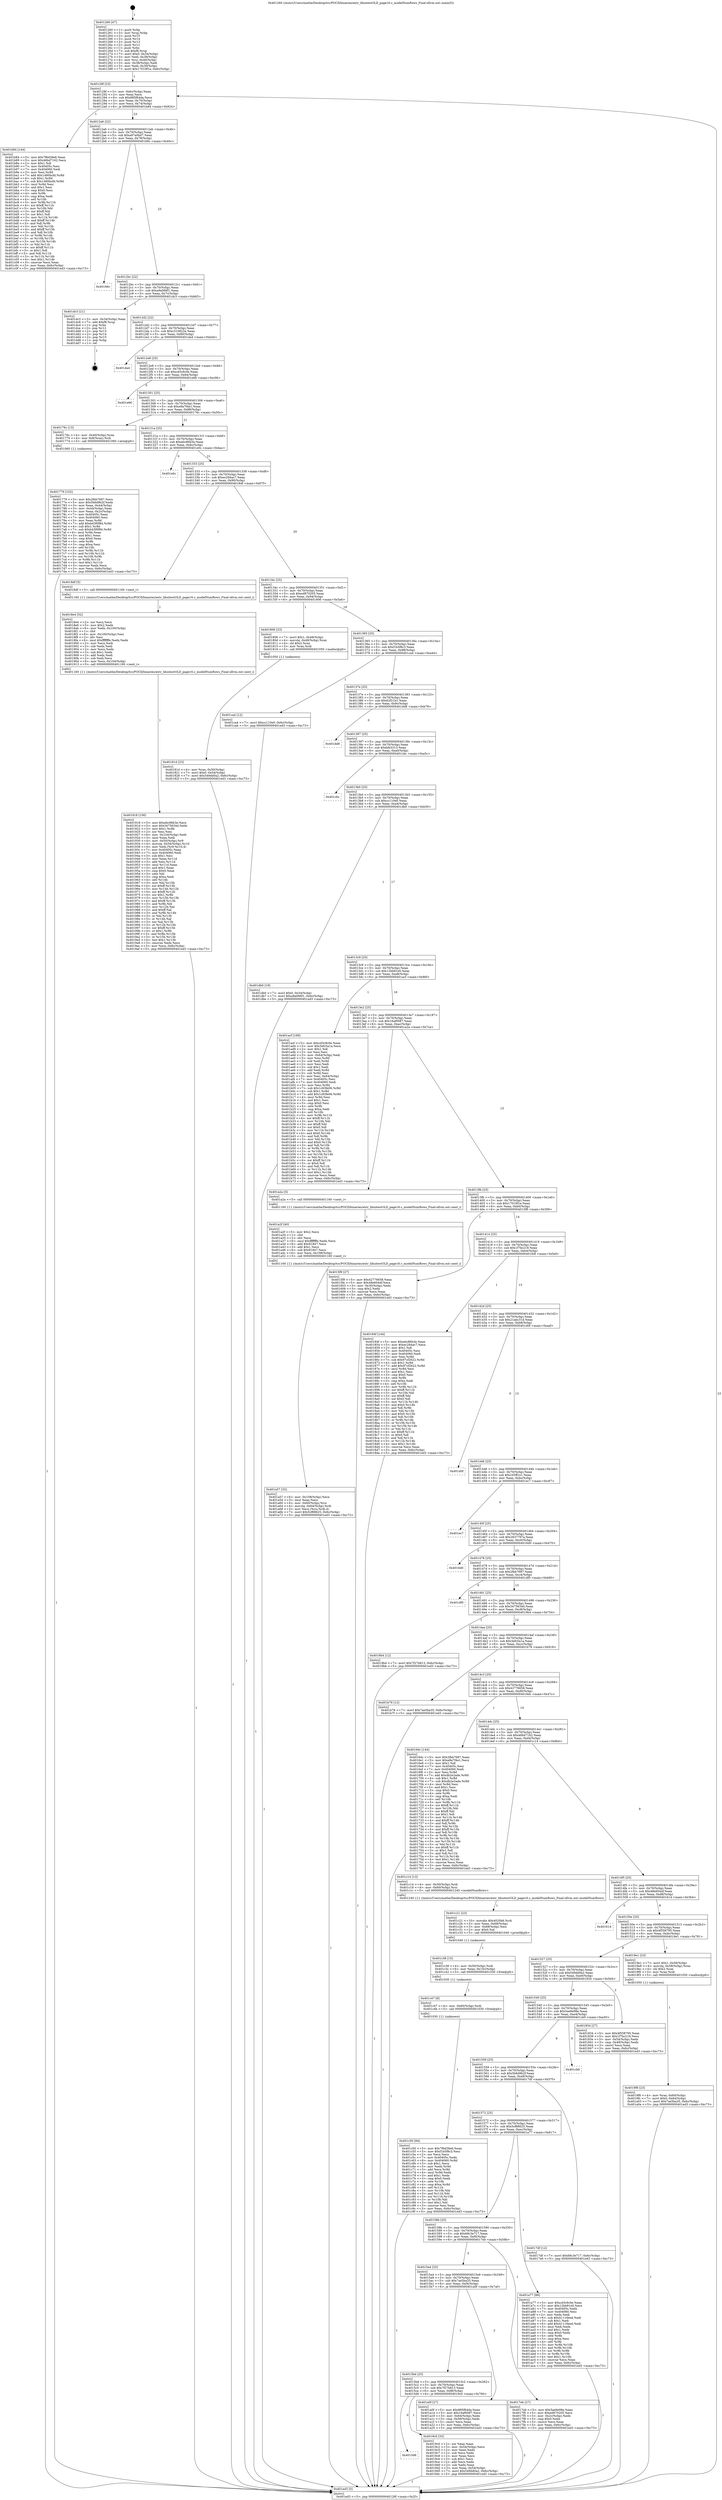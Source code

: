 digraph "0x401260" {
  label = "0x401260 (/mnt/c/Users/mathe/Desktop/tcc/POCII/binaries/extr_libuitestOLD_page16.c_modelNumRows_Final-ollvm.out::main(0))"
  labelloc = "t"
  node[shape=record]

  Entry [label="",width=0.3,height=0.3,shape=circle,fillcolor=black,style=filled]
  "0x40128f" [label="{
     0x40128f [23]\l
     | [instrs]\l
     &nbsp;&nbsp;0x40128f \<+3\>: mov -0x6c(%rbp),%eax\l
     &nbsp;&nbsp;0x401292 \<+2\>: mov %eax,%ecx\l
     &nbsp;&nbsp;0x401294 \<+6\>: sub $0x885f64da,%ecx\l
     &nbsp;&nbsp;0x40129a \<+3\>: mov %eax,-0x70(%rbp)\l
     &nbsp;&nbsp;0x40129d \<+3\>: mov %ecx,-0x74(%rbp)\l
     &nbsp;&nbsp;0x4012a0 \<+6\>: je 0000000000401b84 \<main+0x924\>\l
  }"]
  "0x401b84" [label="{
     0x401b84 [144]\l
     | [instrs]\l
     &nbsp;&nbsp;0x401b84 \<+5\>: mov $0x7f6d38e6,%eax\l
     &nbsp;&nbsp;0x401b89 \<+5\>: mov $0x46bd7162,%ecx\l
     &nbsp;&nbsp;0x401b8e \<+2\>: mov $0x1,%dl\l
     &nbsp;&nbsp;0x401b90 \<+7\>: mov 0x40405c,%esi\l
     &nbsp;&nbsp;0x401b97 \<+7\>: mov 0x404060,%edi\l
     &nbsp;&nbsp;0x401b9e \<+3\>: mov %esi,%r8d\l
     &nbsp;&nbsp;0x401ba1 \<+7\>: add $0x1480bcfd,%r8d\l
     &nbsp;&nbsp;0x401ba8 \<+4\>: sub $0x1,%r8d\l
     &nbsp;&nbsp;0x401bac \<+7\>: sub $0x1480bcfd,%r8d\l
     &nbsp;&nbsp;0x401bb3 \<+4\>: imul %r8d,%esi\l
     &nbsp;&nbsp;0x401bb7 \<+3\>: and $0x1,%esi\l
     &nbsp;&nbsp;0x401bba \<+3\>: cmp $0x0,%esi\l
     &nbsp;&nbsp;0x401bbd \<+4\>: sete %r9b\l
     &nbsp;&nbsp;0x401bc1 \<+3\>: cmp $0xa,%edi\l
     &nbsp;&nbsp;0x401bc4 \<+4\>: setl %r10b\l
     &nbsp;&nbsp;0x401bc8 \<+3\>: mov %r9b,%r11b\l
     &nbsp;&nbsp;0x401bcb \<+4\>: xor $0xff,%r11b\l
     &nbsp;&nbsp;0x401bcf \<+3\>: mov %r10b,%bl\l
     &nbsp;&nbsp;0x401bd2 \<+3\>: xor $0xff,%bl\l
     &nbsp;&nbsp;0x401bd5 \<+3\>: xor $0x1,%dl\l
     &nbsp;&nbsp;0x401bd8 \<+3\>: mov %r11b,%r14b\l
     &nbsp;&nbsp;0x401bdb \<+4\>: and $0xff,%r14b\l
     &nbsp;&nbsp;0x401bdf \<+3\>: and %dl,%r9b\l
     &nbsp;&nbsp;0x401be2 \<+3\>: mov %bl,%r15b\l
     &nbsp;&nbsp;0x401be5 \<+4\>: and $0xff,%r15b\l
     &nbsp;&nbsp;0x401be9 \<+3\>: and %dl,%r10b\l
     &nbsp;&nbsp;0x401bec \<+3\>: or %r9b,%r14b\l
     &nbsp;&nbsp;0x401bef \<+3\>: or %r10b,%r15b\l
     &nbsp;&nbsp;0x401bf2 \<+3\>: xor %r15b,%r14b\l
     &nbsp;&nbsp;0x401bf5 \<+3\>: or %bl,%r11b\l
     &nbsp;&nbsp;0x401bf8 \<+4\>: xor $0xff,%r11b\l
     &nbsp;&nbsp;0x401bfc \<+3\>: or $0x1,%dl\l
     &nbsp;&nbsp;0x401bff \<+3\>: and %dl,%r11b\l
     &nbsp;&nbsp;0x401c02 \<+3\>: or %r11b,%r14b\l
     &nbsp;&nbsp;0x401c05 \<+4\>: test $0x1,%r14b\l
     &nbsp;&nbsp;0x401c09 \<+3\>: cmovne %ecx,%eax\l
     &nbsp;&nbsp;0x401c0c \<+3\>: mov %eax,-0x6c(%rbp)\l
     &nbsp;&nbsp;0x401c0f \<+5\>: jmp 0000000000401ed3 \<main+0xc73\>\l
  }"]
  "0x4012a6" [label="{
     0x4012a6 [22]\l
     | [instrs]\l
     &nbsp;&nbsp;0x4012a6 \<+5\>: jmp 00000000004012ab \<main+0x4b\>\l
     &nbsp;&nbsp;0x4012ab \<+3\>: mov -0x70(%rbp),%eax\l
     &nbsp;&nbsp;0x4012ae \<+5\>: sub $0xa97a0bd7,%eax\l
     &nbsp;&nbsp;0x4012b3 \<+3\>: mov %eax,-0x78(%rbp)\l
     &nbsp;&nbsp;0x4012b6 \<+6\>: je 000000000040166c \<main+0x40c\>\l
  }"]
  Exit [label="",width=0.3,height=0.3,shape=circle,fillcolor=black,style=filled,peripheries=2]
  "0x40166c" [label="{
     0x40166c\l
  }", style=dashed]
  "0x4012bc" [label="{
     0x4012bc [22]\l
     | [instrs]\l
     &nbsp;&nbsp;0x4012bc \<+5\>: jmp 00000000004012c1 \<main+0x61\>\l
     &nbsp;&nbsp;0x4012c1 \<+3\>: mov -0x70(%rbp),%eax\l
     &nbsp;&nbsp;0x4012c4 \<+5\>: sub $0xa9a066f1,%eax\l
     &nbsp;&nbsp;0x4012c9 \<+3\>: mov %eax,-0x7c(%rbp)\l
     &nbsp;&nbsp;0x4012cc \<+6\>: je 0000000000401dc3 \<main+0xb63\>\l
  }"]
  "0x401c50" [label="{
     0x401c50 [84]\l
     | [instrs]\l
     &nbsp;&nbsp;0x401c50 \<+5\>: mov $0x7f6d38e6,%eax\l
     &nbsp;&nbsp;0x401c55 \<+5\>: mov $0xf1b5f8c3,%esi\l
     &nbsp;&nbsp;0x401c5a \<+2\>: xor %ecx,%ecx\l
     &nbsp;&nbsp;0x401c5c \<+7\>: mov 0x40405c,%edx\l
     &nbsp;&nbsp;0x401c63 \<+8\>: mov 0x404060,%r8d\l
     &nbsp;&nbsp;0x401c6b \<+3\>: sub $0x1,%ecx\l
     &nbsp;&nbsp;0x401c6e \<+3\>: mov %edx,%r9d\l
     &nbsp;&nbsp;0x401c71 \<+3\>: add %ecx,%r9d\l
     &nbsp;&nbsp;0x401c74 \<+4\>: imul %r9d,%edx\l
     &nbsp;&nbsp;0x401c78 \<+3\>: and $0x1,%edx\l
     &nbsp;&nbsp;0x401c7b \<+3\>: cmp $0x0,%edx\l
     &nbsp;&nbsp;0x401c7e \<+4\>: sete %r10b\l
     &nbsp;&nbsp;0x401c82 \<+4\>: cmp $0xa,%r8d\l
     &nbsp;&nbsp;0x401c86 \<+4\>: setl %r11b\l
     &nbsp;&nbsp;0x401c8a \<+3\>: mov %r10b,%bl\l
     &nbsp;&nbsp;0x401c8d \<+3\>: and %r11b,%bl\l
     &nbsp;&nbsp;0x401c90 \<+3\>: xor %r11b,%r10b\l
     &nbsp;&nbsp;0x401c93 \<+3\>: or %r10b,%bl\l
     &nbsp;&nbsp;0x401c96 \<+3\>: test $0x1,%bl\l
     &nbsp;&nbsp;0x401c99 \<+3\>: cmovne %esi,%eax\l
     &nbsp;&nbsp;0x401c9c \<+3\>: mov %eax,-0x6c(%rbp)\l
     &nbsp;&nbsp;0x401c9f \<+5\>: jmp 0000000000401ed3 \<main+0xc73\>\l
  }"]
  "0x401dc3" [label="{
     0x401dc3 [21]\l
     | [instrs]\l
     &nbsp;&nbsp;0x401dc3 \<+3\>: mov -0x34(%rbp),%eax\l
     &nbsp;&nbsp;0x401dc6 \<+7\>: add $0xf8,%rsp\l
     &nbsp;&nbsp;0x401dcd \<+1\>: pop %rbx\l
     &nbsp;&nbsp;0x401dce \<+2\>: pop %r12\l
     &nbsp;&nbsp;0x401dd0 \<+2\>: pop %r13\l
     &nbsp;&nbsp;0x401dd2 \<+2\>: pop %r14\l
     &nbsp;&nbsp;0x401dd4 \<+2\>: pop %r15\l
     &nbsp;&nbsp;0x401dd6 \<+1\>: pop %rbp\l
     &nbsp;&nbsp;0x401dd7 \<+1\>: ret\l
  }"]
  "0x4012d2" [label="{
     0x4012d2 [22]\l
     | [instrs]\l
     &nbsp;&nbsp;0x4012d2 \<+5\>: jmp 00000000004012d7 \<main+0x77\>\l
     &nbsp;&nbsp;0x4012d7 \<+3\>: mov -0x70(%rbp),%eax\l
     &nbsp;&nbsp;0x4012da \<+5\>: sub $0xc310822e,%eax\l
     &nbsp;&nbsp;0x4012df \<+3\>: mov %eax,-0x80(%rbp)\l
     &nbsp;&nbsp;0x4012e2 \<+6\>: je 0000000000401da4 \<main+0xb44\>\l
  }"]
  "0x401c47" [label="{
     0x401c47 [9]\l
     | [instrs]\l
     &nbsp;&nbsp;0x401c47 \<+4\>: mov -0x60(%rbp),%rdi\l
     &nbsp;&nbsp;0x401c4b \<+5\>: call 0000000000401030 \<free@plt\>\l
     | [calls]\l
     &nbsp;&nbsp;0x401030 \{1\} (unknown)\l
  }"]
  "0x401da4" [label="{
     0x401da4\l
  }", style=dashed]
  "0x4012e8" [label="{
     0x4012e8 [25]\l
     | [instrs]\l
     &nbsp;&nbsp;0x4012e8 \<+5\>: jmp 00000000004012ed \<main+0x8d\>\l
     &nbsp;&nbsp;0x4012ed \<+3\>: mov -0x70(%rbp),%eax\l
     &nbsp;&nbsp;0x4012f0 \<+5\>: sub $0xcd3c9c0e,%eax\l
     &nbsp;&nbsp;0x4012f5 \<+6\>: mov %eax,-0x84(%rbp)\l
     &nbsp;&nbsp;0x4012fb \<+6\>: je 0000000000401e66 \<main+0xc06\>\l
  }"]
  "0x401c38" [label="{
     0x401c38 [15]\l
     | [instrs]\l
     &nbsp;&nbsp;0x401c38 \<+4\>: mov -0x50(%rbp),%rdi\l
     &nbsp;&nbsp;0x401c3c \<+6\>: mov %eax,-0x10c(%rbp)\l
     &nbsp;&nbsp;0x401c42 \<+5\>: call 0000000000401030 \<free@plt\>\l
     | [calls]\l
     &nbsp;&nbsp;0x401030 \{1\} (unknown)\l
  }"]
  "0x401e66" [label="{
     0x401e66\l
  }", style=dashed]
  "0x401301" [label="{
     0x401301 [25]\l
     | [instrs]\l
     &nbsp;&nbsp;0x401301 \<+5\>: jmp 0000000000401306 \<main+0xa6\>\l
     &nbsp;&nbsp;0x401306 \<+3\>: mov -0x70(%rbp),%eax\l
     &nbsp;&nbsp;0x401309 \<+5\>: sub $0xe8a7f4e1,%eax\l
     &nbsp;&nbsp;0x40130e \<+6\>: mov %eax,-0x88(%rbp)\l
     &nbsp;&nbsp;0x401314 \<+6\>: je 000000000040176c \<main+0x50c\>\l
  }"]
  "0x401c21" [label="{
     0x401c21 [23]\l
     | [instrs]\l
     &nbsp;&nbsp;0x401c21 \<+10\>: movabs $0x4020b6,%rdi\l
     &nbsp;&nbsp;0x401c2b \<+3\>: mov %eax,-0x68(%rbp)\l
     &nbsp;&nbsp;0x401c2e \<+3\>: mov -0x68(%rbp),%esi\l
     &nbsp;&nbsp;0x401c31 \<+2\>: mov $0x0,%al\l
     &nbsp;&nbsp;0x401c33 \<+5\>: call 0000000000401040 \<printf@plt\>\l
     | [calls]\l
     &nbsp;&nbsp;0x401040 \{1\} (unknown)\l
  }"]
  "0x40176c" [label="{
     0x40176c [13]\l
     | [instrs]\l
     &nbsp;&nbsp;0x40176c \<+4\>: mov -0x40(%rbp),%rax\l
     &nbsp;&nbsp;0x401770 \<+4\>: mov 0x8(%rax),%rdi\l
     &nbsp;&nbsp;0x401774 \<+5\>: call 0000000000401060 \<atoi@plt\>\l
     | [calls]\l
     &nbsp;&nbsp;0x401060 \{1\} (unknown)\l
  }"]
  "0x40131a" [label="{
     0x40131a [25]\l
     | [instrs]\l
     &nbsp;&nbsp;0x40131a \<+5\>: jmp 000000000040131f \<main+0xbf\>\l
     &nbsp;&nbsp;0x40131f \<+3\>: mov -0x70(%rbp),%eax\l
     &nbsp;&nbsp;0x401322 \<+5\>: sub $0xebc86b3e,%eax\l
     &nbsp;&nbsp;0x401327 \<+6\>: mov %eax,-0x8c(%rbp)\l
     &nbsp;&nbsp;0x40132d \<+6\>: je 0000000000401e0c \<main+0xbac\>\l
  }"]
  "0x401a57" [label="{
     0x401a57 [32]\l
     | [instrs]\l
     &nbsp;&nbsp;0x401a57 \<+6\>: mov -0x108(%rbp),%ecx\l
     &nbsp;&nbsp;0x401a5d \<+3\>: imul %eax,%ecx\l
     &nbsp;&nbsp;0x401a60 \<+4\>: mov -0x60(%rbp),%rsi\l
     &nbsp;&nbsp;0x401a64 \<+4\>: movslq -0x64(%rbp),%rdi\l
     &nbsp;&nbsp;0x401a68 \<+3\>: mov %ecx,(%rsi,%rdi,4)\l
     &nbsp;&nbsp;0x401a6b \<+7\>: movl $0x5cf88625,-0x6c(%rbp)\l
     &nbsp;&nbsp;0x401a72 \<+5\>: jmp 0000000000401ed3 \<main+0xc73\>\l
  }"]
  "0x401e0c" [label="{
     0x401e0c\l
  }", style=dashed]
  "0x401333" [label="{
     0x401333 [25]\l
     | [instrs]\l
     &nbsp;&nbsp;0x401333 \<+5\>: jmp 0000000000401338 \<main+0xd8\>\l
     &nbsp;&nbsp;0x401338 \<+3\>: mov -0x70(%rbp),%eax\l
     &nbsp;&nbsp;0x40133b \<+5\>: sub $0xec284ac7,%eax\l
     &nbsp;&nbsp;0x401340 \<+6\>: mov %eax,-0x90(%rbp)\l
     &nbsp;&nbsp;0x401346 \<+6\>: je 00000000004018df \<main+0x67f\>\l
  }"]
  "0x401a2f" [label="{
     0x401a2f [40]\l
     | [instrs]\l
     &nbsp;&nbsp;0x401a2f \<+5\>: mov $0x2,%ecx\l
     &nbsp;&nbsp;0x401a34 \<+1\>: cltd\l
     &nbsp;&nbsp;0x401a35 \<+2\>: idiv %ecx\l
     &nbsp;&nbsp;0x401a37 \<+6\>: imul $0xfffffffe,%edx,%ecx\l
     &nbsp;&nbsp;0x401a3d \<+6\>: add $0x91847,%ecx\l
     &nbsp;&nbsp;0x401a43 \<+3\>: add $0x1,%ecx\l
     &nbsp;&nbsp;0x401a46 \<+6\>: sub $0x91847,%ecx\l
     &nbsp;&nbsp;0x401a4c \<+6\>: mov %ecx,-0x108(%rbp)\l
     &nbsp;&nbsp;0x401a52 \<+5\>: call 0000000000401160 \<next_i\>\l
     | [calls]\l
     &nbsp;&nbsp;0x401160 \{1\} (/mnt/c/Users/mathe/Desktop/tcc/POCII/binaries/extr_libuitestOLD_page16.c_modelNumRows_Final-ollvm.out::next_i)\l
  }"]
  "0x4018df" [label="{
     0x4018df [5]\l
     | [instrs]\l
     &nbsp;&nbsp;0x4018df \<+5\>: call 0000000000401160 \<next_i\>\l
     | [calls]\l
     &nbsp;&nbsp;0x401160 \{1\} (/mnt/c/Users/mathe/Desktop/tcc/POCII/binaries/extr_libuitestOLD_page16.c_modelNumRows_Final-ollvm.out::next_i)\l
  }"]
  "0x40134c" [label="{
     0x40134c [25]\l
     | [instrs]\l
     &nbsp;&nbsp;0x40134c \<+5\>: jmp 0000000000401351 \<main+0xf1\>\l
     &nbsp;&nbsp;0x401351 \<+3\>: mov -0x70(%rbp),%eax\l
     &nbsp;&nbsp;0x401354 \<+5\>: sub $0xed870205,%eax\l
     &nbsp;&nbsp;0x401359 \<+6\>: mov %eax,-0x94(%rbp)\l
     &nbsp;&nbsp;0x40135f \<+6\>: je 0000000000401806 \<main+0x5a6\>\l
  }"]
  "0x4019f8" [label="{
     0x4019f8 [23]\l
     | [instrs]\l
     &nbsp;&nbsp;0x4019f8 \<+4\>: mov %rax,-0x60(%rbp)\l
     &nbsp;&nbsp;0x4019fc \<+7\>: movl $0x0,-0x64(%rbp)\l
     &nbsp;&nbsp;0x401a03 \<+7\>: movl $0x7ae5ba35,-0x6c(%rbp)\l
     &nbsp;&nbsp;0x401a0a \<+5\>: jmp 0000000000401ed3 \<main+0xc73\>\l
  }"]
  "0x401806" [label="{
     0x401806 [23]\l
     | [instrs]\l
     &nbsp;&nbsp;0x401806 \<+7\>: movl $0x1,-0x48(%rbp)\l
     &nbsp;&nbsp;0x40180d \<+4\>: movslq -0x48(%rbp),%rax\l
     &nbsp;&nbsp;0x401811 \<+4\>: shl $0x2,%rax\l
     &nbsp;&nbsp;0x401815 \<+3\>: mov %rax,%rdi\l
     &nbsp;&nbsp;0x401818 \<+5\>: call 0000000000401050 \<malloc@plt\>\l
     | [calls]\l
     &nbsp;&nbsp;0x401050 \{1\} (unknown)\l
  }"]
  "0x401365" [label="{
     0x401365 [25]\l
     | [instrs]\l
     &nbsp;&nbsp;0x401365 \<+5\>: jmp 000000000040136a \<main+0x10a\>\l
     &nbsp;&nbsp;0x40136a \<+3\>: mov -0x70(%rbp),%eax\l
     &nbsp;&nbsp;0x40136d \<+5\>: sub $0xf1b5f8c3,%eax\l
     &nbsp;&nbsp;0x401372 \<+6\>: mov %eax,-0x98(%rbp)\l
     &nbsp;&nbsp;0x401378 \<+6\>: je 0000000000401ca4 \<main+0xa44\>\l
  }"]
  "0x4015d6" [label="{
     0x4015d6\l
  }", style=dashed]
  "0x401ca4" [label="{
     0x401ca4 [12]\l
     | [instrs]\l
     &nbsp;&nbsp;0x401ca4 \<+7\>: movl $0xcc110e0,-0x6c(%rbp)\l
     &nbsp;&nbsp;0x401cab \<+5\>: jmp 0000000000401ed3 \<main+0xc73\>\l
  }"]
  "0x40137e" [label="{
     0x40137e [25]\l
     | [instrs]\l
     &nbsp;&nbsp;0x40137e \<+5\>: jmp 0000000000401383 \<main+0x123\>\l
     &nbsp;&nbsp;0x401383 \<+3\>: mov -0x70(%rbp),%eax\l
     &nbsp;&nbsp;0x401386 \<+5\>: sub $0x62f21b1,%eax\l
     &nbsp;&nbsp;0x40138b \<+6\>: mov %eax,-0x9c(%rbp)\l
     &nbsp;&nbsp;0x401391 \<+6\>: je 0000000000401dd8 \<main+0xb78\>\l
  }"]
  "0x4019c0" [label="{
     0x4019c0 [33]\l
     | [instrs]\l
     &nbsp;&nbsp;0x4019c0 \<+2\>: xor %eax,%eax\l
     &nbsp;&nbsp;0x4019c2 \<+3\>: mov -0x54(%rbp),%ecx\l
     &nbsp;&nbsp;0x4019c5 \<+2\>: mov %eax,%edx\l
     &nbsp;&nbsp;0x4019c7 \<+2\>: sub %ecx,%edx\l
     &nbsp;&nbsp;0x4019c9 \<+2\>: mov %eax,%ecx\l
     &nbsp;&nbsp;0x4019cb \<+3\>: sub $0x1,%ecx\l
     &nbsp;&nbsp;0x4019ce \<+2\>: add %ecx,%edx\l
     &nbsp;&nbsp;0x4019d0 \<+2\>: sub %edx,%eax\l
     &nbsp;&nbsp;0x4019d2 \<+3\>: mov %eax,-0x54(%rbp)\l
     &nbsp;&nbsp;0x4019d5 \<+7\>: movl $0x549dd0a2,-0x6c(%rbp)\l
     &nbsp;&nbsp;0x4019dc \<+5\>: jmp 0000000000401ed3 \<main+0xc73\>\l
  }"]
  "0x401dd8" [label="{
     0x401dd8\l
  }", style=dashed]
  "0x401397" [label="{
     0x401397 [25]\l
     | [instrs]\l
     &nbsp;&nbsp;0x401397 \<+5\>: jmp 000000000040139c \<main+0x13c\>\l
     &nbsp;&nbsp;0x40139c \<+3\>: mov -0x70(%rbp),%eax\l
     &nbsp;&nbsp;0x40139f \<+5\>: sub $0xbfe3313,%eax\l
     &nbsp;&nbsp;0x4013a4 \<+6\>: mov %eax,-0xa0(%rbp)\l
     &nbsp;&nbsp;0x4013aa \<+6\>: je 0000000000401cbc \<main+0xa5c\>\l
  }"]
  "0x4015bd" [label="{
     0x4015bd [25]\l
     | [instrs]\l
     &nbsp;&nbsp;0x4015bd \<+5\>: jmp 00000000004015c2 \<main+0x362\>\l
     &nbsp;&nbsp;0x4015c2 \<+3\>: mov -0x70(%rbp),%eax\l
     &nbsp;&nbsp;0x4015c5 \<+5\>: sub $0x7f27b813,%eax\l
     &nbsp;&nbsp;0x4015ca \<+6\>: mov %eax,-0xf8(%rbp)\l
     &nbsp;&nbsp;0x4015d0 \<+6\>: je 00000000004019c0 \<main+0x760\>\l
  }"]
  "0x401cbc" [label="{
     0x401cbc\l
  }", style=dashed]
  "0x4013b0" [label="{
     0x4013b0 [25]\l
     | [instrs]\l
     &nbsp;&nbsp;0x4013b0 \<+5\>: jmp 00000000004013b5 \<main+0x155\>\l
     &nbsp;&nbsp;0x4013b5 \<+3\>: mov -0x70(%rbp),%eax\l
     &nbsp;&nbsp;0x4013b8 \<+5\>: sub $0xcc110e0,%eax\l
     &nbsp;&nbsp;0x4013bd \<+6\>: mov %eax,-0xa4(%rbp)\l
     &nbsp;&nbsp;0x4013c3 \<+6\>: je 0000000000401db0 \<main+0xb50\>\l
  }"]
  "0x401a0f" [label="{
     0x401a0f [27]\l
     | [instrs]\l
     &nbsp;&nbsp;0x401a0f \<+5\>: mov $0x885f64da,%eax\l
     &nbsp;&nbsp;0x401a14 \<+5\>: mov $0x16af0087,%ecx\l
     &nbsp;&nbsp;0x401a19 \<+3\>: mov -0x64(%rbp),%edx\l
     &nbsp;&nbsp;0x401a1c \<+3\>: cmp -0x58(%rbp),%edx\l
     &nbsp;&nbsp;0x401a1f \<+3\>: cmovl %ecx,%eax\l
     &nbsp;&nbsp;0x401a22 \<+3\>: mov %eax,-0x6c(%rbp)\l
     &nbsp;&nbsp;0x401a25 \<+5\>: jmp 0000000000401ed3 \<main+0xc73\>\l
  }"]
  "0x401db0" [label="{
     0x401db0 [19]\l
     | [instrs]\l
     &nbsp;&nbsp;0x401db0 \<+7\>: movl $0x0,-0x34(%rbp)\l
     &nbsp;&nbsp;0x401db7 \<+7\>: movl $0xa9a066f1,-0x6c(%rbp)\l
     &nbsp;&nbsp;0x401dbe \<+5\>: jmp 0000000000401ed3 \<main+0xc73\>\l
  }"]
  "0x4013c9" [label="{
     0x4013c9 [25]\l
     | [instrs]\l
     &nbsp;&nbsp;0x4013c9 \<+5\>: jmp 00000000004013ce \<main+0x16e\>\l
     &nbsp;&nbsp;0x4013ce \<+3\>: mov -0x70(%rbp),%eax\l
     &nbsp;&nbsp;0x4013d1 \<+5\>: sub $0x12bb91e0,%eax\l
     &nbsp;&nbsp;0x4013d6 \<+6\>: mov %eax,-0xa8(%rbp)\l
     &nbsp;&nbsp;0x4013dc \<+6\>: je 0000000000401acf \<main+0x86f\>\l
  }"]
  "0x401918" [label="{
     0x401918 [156]\l
     | [instrs]\l
     &nbsp;&nbsp;0x401918 \<+5\>: mov $0xebc86b3e,%ecx\l
     &nbsp;&nbsp;0x40191d \<+5\>: mov $0x3475634d,%edx\l
     &nbsp;&nbsp;0x401922 \<+3\>: mov $0x1,%r8b\l
     &nbsp;&nbsp;0x401925 \<+2\>: xor %esi,%esi\l
     &nbsp;&nbsp;0x401927 \<+6\>: mov -0x104(%rbp),%edi\l
     &nbsp;&nbsp;0x40192d \<+3\>: imul %eax,%edi\l
     &nbsp;&nbsp;0x401930 \<+4\>: mov -0x50(%rbp),%r9\l
     &nbsp;&nbsp;0x401934 \<+4\>: movslq -0x54(%rbp),%r10\l
     &nbsp;&nbsp;0x401938 \<+4\>: mov %edi,(%r9,%r10,4)\l
     &nbsp;&nbsp;0x40193c \<+7\>: mov 0x40405c,%eax\l
     &nbsp;&nbsp;0x401943 \<+7\>: mov 0x404060,%edi\l
     &nbsp;&nbsp;0x40194a \<+3\>: sub $0x1,%esi\l
     &nbsp;&nbsp;0x40194d \<+3\>: mov %eax,%r11d\l
     &nbsp;&nbsp;0x401950 \<+3\>: add %esi,%r11d\l
     &nbsp;&nbsp;0x401953 \<+4\>: imul %r11d,%eax\l
     &nbsp;&nbsp;0x401957 \<+3\>: and $0x1,%eax\l
     &nbsp;&nbsp;0x40195a \<+3\>: cmp $0x0,%eax\l
     &nbsp;&nbsp;0x40195d \<+3\>: sete %bl\l
     &nbsp;&nbsp;0x401960 \<+3\>: cmp $0xa,%edi\l
     &nbsp;&nbsp;0x401963 \<+4\>: setl %r14b\l
     &nbsp;&nbsp;0x401967 \<+3\>: mov %bl,%r15b\l
     &nbsp;&nbsp;0x40196a \<+4\>: xor $0xff,%r15b\l
     &nbsp;&nbsp;0x40196e \<+3\>: mov %r14b,%r12b\l
     &nbsp;&nbsp;0x401971 \<+4\>: xor $0xff,%r12b\l
     &nbsp;&nbsp;0x401975 \<+4\>: xor $0x1,%r8b\l
     &nbsp;&nbsp;0x401979 \<+3\>: mov %r15b,%r13b\l
     &nbsp;&nbsp;0x40197c \<+4\>: and $0xff,%r13b\l
     &nbsp;&nbsp;0x401980 \<+3\>: and %r8b,%bl\l
     &nbsp;&nbsp;0x401983 \<+3\>: mov %r12b,%al\l
     &nbsp;&nbsp;0x401986 \<+2\>: and $0xff,%al\l
     &nbsp;&nbsp;0x401988 \<+3\>: and %r8b,%r14b\l
     &nbsp;&nbsp;0x40198b \<+3\>: or %bl,%r13b\l
     &nbsp;&nbsp;0x40198e \<+3\>: or %r14b,%al\l
     &nbsp;&nbsp;0x401991 \<+3\>: xor %al,%r13b\l
     &nbsp;&nbsp;0x401994 \<+3\>: or %r12b,%r15b\l
     &nbsp;&nbsp;0x401997 \<+4\>: xor $0xff,%r15b\l
     &nbsp;&nbsp;0x40199b \<+4\>: or $0x1,%r8b\l
     &nbsp;&nbsp;0x40199f \<+3\>: and %r8b,%r15b\l
     &nbsp;&nbsp;0x4019a2 \<+3\>: or %r15b,%r13b\l
     &nbsp;&nbsp;0x4019a5 \<+4\>: test $0x1,%r13b\l
     &nbsp;&nbsp;0x4019a9 \<+3\>: cmovne %edx,%ecx\l
     &nbsp;&nbsp;0x4019ac \<+3\>: mov %ecx,-0x6c(%rbp)\l
     &nbsp;&nbsp;0x4019af \<+5\>: jmp 0000000000401ed3 \<main+0xc73\>\l
  }"]
  "0x401acf" [label="{
     0x401acf [169]\l
     | [instrs]\l
     &nbsp;&nbsp;0x401acf \<+5\>: mov $0xcd3c9c0e,%eax\l
     &nbsp;&nbsp;0x401ad4 \<+5\>: mov $0x3efc5a1a,%ecx\l
     &nbsp;&nbsp;0x401ad9 \<+2\>: mov $0x1,%dl\l
     &nbsp;&nbsp;0x401adb \<+2\>: xor %esi,%esi\l
     &nbsp;&nbsp;0x401add \<+3\>: mov -0x64(%rbp),%edi\l
     &nbsp;&nbsp;0x401ae0 \<+3\>: mov %esi,%r8d\l
     &nbsp;&nbsp;0x401ae3 \<+3\>: sub %edi,%r8d\l
     &nbsp;&nbsp;0x401ae6 \<+2\>: mov %esi,%edi\l
     &nbsp;&nbsp;0x401ae8 \<+3\>: sub $0x1,%edi\l
     &nbsp;&nbsp;0x401aeb \<+3\>: add %edi,%r8d\l
     &nbsp;&nbsp;0x401aee \<+3\>: sub %r8d,%esi\l
     &nbsp;&nbsp;0x401af1 \<+3\>: mov %esi,-0x64(%rbp)\l
     &nbsp;&nbsp;0x401af4 \<+7\>: mov 0x40405c,%esi\l
     &nbsp;&nbsp;0x401afb \<+7\>: mov 0x404060,%edi\l
     &nbsp;&nbsp;0x401b02 \<+3\>: mov %esi,%r8d\l
     &nbsp;&nbsp;0x401b05 \<+7\>: sub $0x1c83fe06,%r8d\l
     &nbsp;&nbsp;0x401b0c \<+4\>: sub $0x1,%r8d\l
     &nbsp;&nbsp;0x401b10 \<+7\>: add $0x1c83fe06,%r8d\l
     &nbsp;&nbsp;0x401b17 \<+4\>: imul %r8d,%esi\l
     &nbsp;&nbsp;0x401b1b \<+3\>: and $0x1,%esi\l
     &nbsp;&nbsp;0x401b1e \<+3\>: cmp $0x0,%esi\l
     &nbsp;&nbsp;0x401b21 \<+4\>: sete %r9b\l
     &nbsp;&nbsp;0x401b25 \<+3\>: cmp $0xa,%edi\l
     &nbsp;&nbsp;0x401b28 \<+4\>: setl %r10b\l
     &nbsp;&nbsp;0x401b2c \<+3\>: mov %r9b,%r11b\l
     &nbsp;&nbsp;0x401b2f \<+4\>: xor $0xff,%r11b\l
     &nbsp;&nbsp;0x401b33 \<+3\>: mov %r10b,%bl\l
     &nbsp;&nbsp;0x401b36 \<+3\>: xor $0xff,%bl\l
     &nbsp;&nbsp;0x401b39 \<+3\>: xor $0x0,%dl\l
     &nbsp;&nbsp;0x401b3c \<+3\>: mov %r11b,%r14b\l
     &nbsp;&nbsp;0x401b3f \<+4\>: and $0x0,%r14b\l
     &nbsp;&nbsp;0x401b43 \<+3\>: and %dl,%r9b\l
     &nbsp;&nbsp;0x401b46 \<+3\>: mov %bl,%r15b\l
     &nbsp;&nbsp;0x401b49 \<+4\>: and $0x0,%r15b\l
     &nbsp;&nbsp;0x401b4d \<+3\>: and %dl,%r10b\l
     &nbsp;&nbsp;0x401b50 \<+3\>: or %r9b,%r14b\l
     &nbsp;&nbsp;0x401b53 \<+3\>: or %r10b,%r15b\l
     &nbsp;&nbsp;0x401b56 \<+3\>: xor %r15b,%r14b\l
     &nbsp;&nbsp;0x401b59 \<+3\>: or %bl,%r11b\l
     &nbsp;&nbsp;0x401b5c \<+4\>: xor $0xff,%r11b\l
     &nbsp;&nbsp;0x401b60 \<+3\>: or $0x0,%dl\l
     &nbsp;&nbsp;0x401b63 \<+3\>: and %dl,%r11b\l
     &nbsp;&nbsp;0x401b66 \<+3\>: or %r11b,%r14b\l
     &nbsp;&nbsp;0x401b69 \<+4\>: test $0x1,%r14b\l
     &nbsp;&nbsp;0x401b6d \<+3\>: cmovne %ecx,%eax\l
     &nbsp;&nbsp;0x401b70 \<+3\>: mov %eax,-0x6c(%rbp)\l
     &nbsp;&nbsp;0x401b73 \<+5\>: jmp 0000000000401ed3 \<main+0xc73\>\l
  }"]
  "0x4013e2" [label="{
     0x4013e2 [25]\l
     | [instrs]\l
     &nbsp;&nbsp;0x4013e2 \<+5\>: jmp 00000000004013e7 \<main+0x187\>\l
     &nbsp;&nbsp;0x4013e7 \<+3\>: mov -0x70(%rbp),%eax\l
     &nbsp;&nbsp;0x4013ea \<+5\>: sub $0x16af0087,%eax\l
     &nbsp;&nbsp;0x4013ef \<+6\>: mov %eax,-0xac(%rbp)\l
     &nbsp;&nbsp;0x4013f5 \<+6\>: je 0000000000401a2a \<main+0x7ca\>\l
  }"]
  "0x4018e4" [label="{
     0x4018e4 [52]\l
     | [instrs]\l
     &nbsp;&nbsp;0x4018e4 \<+2\>: xor %ecx,%ecx\l
     &nbsp;&nbsp;0x4018e6 \<+5\>: mov $0x2,%edx\l
     &nbsp;&nbsp;0x4018eb \<+6\>: mov %edx,-0x100(%rbp)\l
     &nbsp;&nbsp;0x4018f1 \<+1\>: cltd\l
     &nbsp;&nbsp;0x4018f2 \<+6\>: mov -0x100(%rbp),%esi\l
     &nbsp;&nbsp;0x4018f8 \<+2\>: idiv %esi\l
     &nbsp;&nbsp;0x4018fa \<+6\>: imul $0xfffffffe,%edx,%edx\l
     &nbsp;&nbsp;0x401900 \<+2\>: mov %ecx,%edi\l
     &nbsp;&nbsp;0x401902 \<+2\>: sub %edx,%edi\l
     &nbsp;&nbsp;0x401904 \<+2\>: mov %ecx,%edx\l
     &nbsp;&nbsp;0x401906 \<+3\>: sub $0x1,%edx\l
     &nbsp;&nbsp;0x401909 \<+2\>: add %edx,%edi\l
     &nbsp;&nbsp;0x40190b \<+2\>: sub %edi,%ecx\l
     &nbsp;&nbsp;0x40190d \<+6\>: mov %ecx,-0x104(%rbp)\l
     &nbsp;&nbsp;0x401913 \<+5\>: call 0000000000401160 \<next_i\>\l
     | [calls]\l
     &nbsp;&nbsp;0x401160 \{1\} (/mnt/c/Users/mathe/Desktop/tcc/POCII/binaries/extr_libuitestOLD_page16.c_modelNumRows_Final-ollvm.out::next_i)\l
  }"]
  "0x401a2a" [label="{
     0x401a2a [5]\l
     | [instrs]\l
     &nbsp;&nbsp;0x401a2a \<+5\>: call 0000000000401160 \<next_i\>\l
     | [calls]\l
     &nbsp;&nbsp;0x401160 \{1\} (/mnt/c/Users/mathe/Desktop/tcc/POCII/binaries/extr_libuitestOLD_page16.c_modelNumRows_Final-ollvm.out::next_i)\l
  }"]
  "0x4013fb" [label="{
     0x4013fb [25]\l
     | [instrs]\l
     &nbsp;&nbsp;0x4013fb \<+5\>: jmp 0000000000401400 \<main+0x1a0\>\l
     &nbsp;&nbsp;0x401400 \<+3\>: mov -0x70(%rbp),%eax\l
     &nbsp;&nbsp;0x401403 \<+5\>: sub $0x17019f1e,%eax\l
     &nbsp;&nbsp;0x401408 \<+6\>: mov %eax,-0xb0(%rbp)\l
     &nbsp;&nbsp;0x40140e \<+6\>: je 00000000004015f9 \<main+0x399\>\l
  }"]
  "0x40181d" [label="{
     0x40181d [23]\l
     | [instrs]\l
     &nbsp;&nbsp;0x40181d \<+4\>: mov %rax,-0x50(%rbp)\l
     &nbsp;&nbsp;0x401821 \<+7\>: movl $0x0,-0x54(%rbp)\l
     &nbsp;&nbsp;0x401828 \<+7\>: movl $0x549dd0a2,-0x6c(%rbp)\l
     &nbsp;&nbsp;0x40182f \<+5\>: jmp 0000000000401ed3 \<main+0xc73\>\l
  }"]
  "0x4015f9" [label="{
     0x4015f9 [27]\l
     | [instrs]\l
     &nbsp;&nbsp;0x4015f9 \<+5\>: mov $0x42776658,%eax\l
     &nbsp;&nbsp;0x4015fe \<+5\>: mov $0x48e6044f,%ecx\l
     &nbsp;&nbsp;0x401603 \<+3\>: mov -0x30(%rbp),%edx\l
     &nbsp;&nbsp;0x401606 \<+3\>: cmp $0x2,%edx\l
     &nbsp;&nbsp;0x401609 \<+3\>: cmovne %ecx,%eax\l
     &nbsp;&nbsp;0x40160c \<+3\>: mov %eax,-0x6c(%rbp)\l
     &nbsp;&nbsp;0x40160f \<+5\>: jmp 0000000000401ed3 \<main+0xc73\>\l
  }"]
  "0x401414" [label="{
     0x401414 [25]\l
     | [instrs]\l
     &nbsp;&nbsp;0x401414 \<+5\>: jmp 0000000000401419 \<main+0x1b9\>\l
     &nbsp;&nbsp;0x401419 \<+3\>: mov -0x70(%rbp),%eax\l
     &nbsp;&nbsp;0x40141c \<+5\>: sub $0x1f7bc219,%eax\l
     &nbsp;&nbsp;0x401421 \<+6\>: mov %eax,-0xb4(%rbp)\l
     &nbsp;&nbsp;0x401427 \<+6\>: je 000000000040184f \<main+0x5ef\>\l
  }"]
  "0x401ed3" [label="{
     0x401ed3 [5]\l
     | [instrs]\l
     &nbsp;&nbsp;0x401ed3 \<+5\>: jmp 000000000040128f \<main+0x2f\>\l
  }"]
  "0x401260" [label="{
     0x401260 [47]\l
     | [instrs]\l
     &nbsp;&nbsp;0x401260 \<+1\>: push %rbp\l
     &nbsp;&nbsp;0x401261 \<+3\>: mov %rsp,%rbp\l
     &nbsp;&nbsp;0x401264 \<+2\>: push %r15\l
     &nbsp;&nbsp;0x401266 \<+2\>: push %r14\l
     &nbsp;&nbsp;0x401268 \<+2\>: push %r13\l
     &nbsp;&nbsp;0x40126a \<+2\>: push %r12\l
     &nbsp;&nbsp;0x40126c \<+1\>: push %rbx\l
     &nbsp;&nbsp;0x40126d \<+7\>: sub $0xf8,%rsp\l
     &nbsp;&nbsp;0x401274 \<+7\>: movl $0x0,-0x34(%rbp)\l
     &nbsp;&nbsp;0x40127b \<+3\>: mov %edi,-0x38(%rbp)\l
     &nbsp;&nbsp;0x40127e \<+4\>: mov %rsi,-0x40(%rbp)\l
     &nbsp;&nbsp;0x401282 \<+3\>: mov -0x38(%rbp),%edi\l
     &nbsp;&nbsp;0x401285 \<+3\>: mov %edi,-0x30(%rbp)\l
     &nbsp;&nbsp;0x401288 \<+7\>: movl $0x17019f1e,-0x6c(%rbp)\l
  }"]
  "0x4015a4" [label="{
     0x4015a4 [25]\l
     | [instrs]\l
     &nbsp;&nbsp;0x4015a4 \<+5\>: jmp 00000000004015a9 \<main+0x349\>\l
     &nbsp;&nbsp;0x4015a9 \<+3\>: mov -0x70(%rbp),%eax\l
     &nbsp;&nbsp;0x4015ac \<+5\>: sub $0x7ae5ba35,%eax\l
     &nbsp;&nbsp;0x4015b1 \<+6\>: mov %eax,-0xf4(%rbp)\l
     &nbsp;&nbsp;0x4015b7 \<+6\>: je 0000000000401a0f \<main+0x7af\>\l
  }"]
  "0x40184f" [label="{
     0x40184f [144]\l
     | [instrs]\l
     &nbsp;&nbsp;0x40184f \<+5\>: mov $0xebc86b3e,%eax\l
     &nbsp;&nbsp;0x401854 \<+5\>: mov $0xec284ac7,%ecx\l
     &nbsp;&nbsp;0x401859 \<+2\>: mov $0x1,%dl\l
     &nbsp;&nbsp;0x40185b \<+7\>: mov 0x40405c,%esi\l
     &nbsp;&nbsp;0x401862 \<+7\>: mov 0x404060,%edi\l
     &nbsp;&nbsp;0x401869 \<+3\>: mov %esi,%r8d\l
     &nbsp;&nbsp;0x40186c \<+7\>: sub $0x97cf2622,%r8d\l
     &nbsp;&nbsp;0x401873 \<+4\>: sub $0x1,%r8d\l
     &nbsp;&nbsp;0x401877 \<+7\>: add $0x97cf2622,%r8d\l
     &nbsp;&nbsp;0x40187e \<+4\>: imul %r8d,%esi\l
     &nbsp;&nbsp;0x401882 \<+3\>: and $0x1,%esi\l
     &nbsp;&nbsp;0x401885 \<+3\>: cmp $0x0,%esi\l
     &nbsp;&nbsp;0x401888 \<+4\>: sete %r9b\l
     &nbsp;&nbsp;0x40188c \<+3\>: cmp $0xa,%edi\l
     &nbsp;&nbsp;0x40188f \<+4\>: setl %r10b\l
     &nbsp;&nbsp;0x401893 \<+3\>: mov %r9b,%r11b\l
     &nbsp;&nbsp;0x401896 \<+4\>: xor $0xff,%r11b\l
     &nbsp;&nbsp;0x40189a \<+3\>: mov %r10b,%bl\l
     &nbsp;&nbsp;0x40189d \<+3\>: xor $0xff,%bl\l
     &nbsp;&nbsp;0x4018a0 \<+3\>: xor $0x0,%dl\l
     &nbsp;&nbsp;0x4018a3 \<+3\>: mov %r11b,%r14b\l
     &nbsp;&nbsp;0x4018a6 \<+4\>: and $0x0,%r14b\l
     &nbsp;&nbsp;0x4018aa \<+3\>: and %dl,%r9b\l
     &nbsp;&nbsp;0x4018ad \<+3\>: mov %bl,%r15b\l
     &nbsp;&nbsp;0x4018b0 \<+4\>: and $0x0,%r15b\l
     &nbsp;&nbsp;0x4018b4 \<+3\>: and %dl,%r10b\l
     &nbsp;&nbsp;0x4018b7 \<+3\>: or %r9b,%r14b\l
     &nbsp;&nbsp;0x4018ba \<+3\>: or %r10b,%r15b\l
     &nbsp;&nbsp;0x4018bd \<+3\>: xor %r15b,%r14b\l
     &nbsp;&nbsp;0x4018c0 \<+3\>: or %bl,%r11b\l
     &nbsp;&nbsp;0x4018c3 \<+4\>: xor $0xff,%r11b\l
     &nbsp;&nbsp;0x4018c7 \<+3\>: or $0x0,%dl\l
     &nbsp;&nbsp;0x4018ca \<+3\>: and %dl,%r11b\l
     &nbsp;&nbsp;0x4018cd \<+3\>: or %r11b,%r14b\l
     &nbsp;&nbsp;0x4018d0 \<+4\>: test $0x1,%r14b\l
     &nbsp;&nbsp;0x4018d4 \<+3\>: cmovne %ecx,%eax\l
     &nbsp;&nbsp;0x4018d7 \<+3\>: mov %eax,-0x6c(%rbp)\l
     &nbsp;&nbsp;0x4018da \<+5\>: jmp 0000000000401ed3 \<main+0xc73\>\l
  }"]
  "0x40142d" [label="{
     0x40142d [25]\l
     | [instrs]\l
     &nbsp;&nbsp;0x40142d \<+5\>: jmp 0000000000401432 \<main+0x1d2\>\l
     &nbsp;&nbsp;0x401432 \<+3\>: mov -0x70(%rbp),%eax\l
     &nbsp;&nbsp;0x401435 \<+5\>: sub $0x21abc31d,%eax\l
     &nbsp;&nbsp;0x40143a \<+6\>: mov %eax,-0xb8(%rbp)\l
     &nbsp;&nbsp;0x401440 \<+6\>: je 0000000000401d0f \<main+0xaaf\>\l
  }"]
  "0x4017eb" [label="{
     0x4017eb [27]\l
     | [instrs]\l
     &nbsp;&nbsp;0x4017eb \<+5\>: mov $0x5ae9e98e,%eax\l
     &nbsp;&nbsp;0x4017f0 \<+5\>: mov $0xed870205,%ecx\l
     &nbsp;&nbsp;0x4017f5 \<+3\>: mov -0x2c(%rbp),%edx\l
     &nbsp;&nbsp;0x4017f8 \<+3\>: cmp $0x0,%edx\l
     &nbsp;&nbsp;0x4017fb \<+3\>: cmove %ecx,%eax\l
     &nbsp;&nbsp;0x4017fe \<+3\>: mov %eax,-0x6c(%rbp)\l
     &nbsp;&nbsp;0x401801 \<+5\>: jmp 0000000000401ed3 \<main+0xc73\>\l
  }"]
  "0x401d0f" [label="{
     0x401d0f\l
  }", style=dashed]
  "0x401446" [label="{
     0x401446 [25]\l
     | [instrs]\l
     &nbsp;&nbsp;0x401446 \<+5\>: jmp 000000000040144b \<main+0x1eb\>\l
     &nbsp;&nbsp;0x40144b \<+3\>: mov -0x70(%rbp),%eax\l
     &nbsp;&nbsp;0x40144e \<+5\>: sub $0x245ff1e1,%eax\l
     &nbsp;&nbsp;0x401453 \<+6\>: mov %eax,-0xbc(%rbp)\l
     &nbsp;&nbsp;0x401459 \<+6\>: je 0000000000401ec7 \<main+0xc67\>\l
  }"]
  "0x40158b" [label="{
     0x40158b [25]\l
     | [instrs]\l
     &nbsp;&nbsp;0x40158b \<+5\>: jmp 0000000000401590 \<main+0x330\>\l
     &nbsp;&nbsp;0x401590 \<+3\>: mov -0x70(%rbp),%eax\l
     &nbsp;&nbsp;0x401593 \<+5\>: sub $0x68c3e717,%eax\l
     &nbsp;&nbsp;0x401598 \<+6\>: mov %eax,-0xf0(%rbp)\l
     &nbsp;&nbsp;0x40159e \<+6\>: je 00000000004017eb \<main+0x58b\>\l
  }"]
  "0x401ec7" [label="{
     0x401ec7\l
  }", style=dashed]
  "0x40145f" [label="{
     0x40145f [25]\l
     | [instrs]\l
     &nbsp;&nbsp;0x40145f \<+5\>: jmp 0000000000401464 \<main+0x204\>\l
     &nbsp;&nbsp;0x401464 \<+3\>: mov -0x70(%rbp),%eax\l
     &nbsp;&nbsp;0x401467 \<+5\>: sub $0x2637797a,%eax\l
     &nbsp;&nbsp;0x40146c \<+6\>: mov %eax,-0xc0(%rbp)\l
     &nbsp;&nbsp;0x401472 \<+6\>: je 00000000004016d0 \<main+0x470\>\l
  }"]
  "0x401a77" [label="{
     0x401a77 [88]\l
     | [instrs]\l
     &nbsp;&nbsp;0x401a77 \<+5\>: mov $0xcd3c9c0e,%eax\l
     &nbsp;&nbsp;0x401a7c \<+5\>: mov $0x12bb91e0,%ecx\l
     &nbsp;&nbsp;0x401a81 \<+7\>: mov 0x40405c,%edx\l
     &nbsp;&nbsp;0x401a88 \<+7\>: mov 0x404060,%esi\l
     &nbsp;&nbsp;0x401a8f \<+2\>: mov %edx,%edi\l
     &nbsp;&nbsp;0x401a91 \<+6\>: sub $0x41116eed,%edi\l
     &nbsp;&nbsp;0x401a97 \<+3\>: sub $0x1,%edi\l
     &nbsp;&nbsp;0x401a9a \<+6\>: add $0x41116eed,%edi\l
     &nbsp;&nbsp;0x401aa0 \<+3\>: imul %edi,%edx\l
     &nbsp;&nbsp;0x401aa3 \<+3\>: and $0x1,%edx\l
     &nbsp;&nbsp;0x401aa6 \<+3\>: cmp $0x0,%edx\l
     &nbsp;&nbsp;0x401aa9 \<+4\>: sete %r8b\l
     &nbsp;&nbsp;0x401aad \<+3\>: cmp $0xa,%esi\l
     &nbsp;&nbsp;0x401ab0 \<+4\>: setl %r9b\l
     &nbsp;&nbsp;0x401ab4 \<+3\>: mov %r8b,%r10b\l
     &nbsp;&nbsp;0x401ab7 \<+3\>: and %r9b,%r10b\l
     &nbsp;&nbsp;0x401aba \<+3\>: xor %r9b,%r8b\l
     &nbsp;&nbsp;0x401abd \<+3\>: or %r8b,%r10b\l
     &nbsp;&nbsp;0x401ac0 \<+4\>: test $0x1,%r10b\l
     &nbsp;&nbsp;0x401ac4 \<+3\>: cmovne %ecx,%eax\l
     &nbsp;&nbsp;0x401ac7 \<+3\>: mov %eax,-0x6c(%rbp)\l
     &nbsp;&nbsp;0x401aca \<+5\>: jmp 0000000000401ed3 \<main+0xc73\>\l
  }"]
  "0x4016d0" [label="{
     0x4016d0\l
  }", style=dashed]
  "0x401478" [label="{
     0x401478 [25]\l
     | [instrs]\l
     &nbsp;&nbsp;0x401478 \<+5\>: jmp 000000000040147d \<main+0x21d\>\l
     &nbsp;&nbsp;0x40147d \<+3\>: mov -0x70(%rbp),%eax\l
     &nbsp;&nbsp;0x401480 \<+5\>: sub $0x2fbb7687,%eax\l
     &nbsp;&nbsp;0x401485 \<+6\>: mov %eax,-0xc4(%rbp)\l
     &nbsp;&nbsp;0x40148b \<+6\>: je 0000000000401df0 \<main+0xb90\>\l
  }"]
  "0x401572" [label="{
     0x401572 [25]\l
     | [instrs]\l
     &nbsp;&nbsp;0x401572 \<+5\>: jmp 0000000000401577 \<main+0x317\>\l
     &nbsp;&nbsp;0x401577 \<+3\>: mov -0x70(%rbp),%eax\l
     &nbsp;&nbsp;0x40157a \<+5\>: sub $0x5cf88625,%eax\l
     &nbsp;&nbsp;0x40157f \<+6\>: mov %eax,-0xec(%rbp)\l
     &nbsp;&nbsp;0x401585 \<+6\>: je 0000000000401a77 \<main+0x817\>\l
  }"]
  "0x401df0" [label="{
     0x401df0\l
  }", style=dashed]
  "0x401491" [label="{
     0x401491 [25]\l
     | [instrs]\l
     &nbsp;&nbsp;0x401491 \<+5\>: jmp 0000000000401496 \<main+0x236\>\l
     &nbsp;&nbsp;0x401496 \<+3\>: mov -0x70(%rbp),%eax\l
     &nbsp;&nbsp;0x401499 \<+5\>: sub $0x3475634d,%eax\l
     &nbsp;&nbsp;0x40149e \<+6\>: mov %eax,-0xc8(%rbp)\l
     &nbsp;&nbsp;0x4014a4 \<+6\>: je 00000000004019b4 \<main+0x754\>\l
  }"]
  "0x4017df" [label="{
     0x4017df [12]\l
     | [instrs]\l
     &nbsp;&nbsp;0x4017df \<+7\>: movl $0x68c3e717,-0x6c(%rbp)\l
     &nbsp;&nbsp;0x4017e6 \<+5\>: jmp 0000000000401ed3 \<main+0xc73\>\l
  }"]
  "0x4019b4" [label="{
     0x4019b4 [12]\l
     | [instrs]\l
     &nbsp;&nbsp;0x4019b4 \<+7\>: movl $0x7f27b813,-0x6c(%rbp)\l
     &nbsp;&nbsp;0x4019bb \<+5\>: jmp 0000000000401ed3 \<main+0xc73\>\l
  }"]
  "0x4014aa" [label="{
     0x4014aa [25]\l
     | [instrs]\l
     &nbsp;&nbsp;0x4014aa \<+5\>: jmp 00000000004014af \<main+0x24f\>\l
     &nbsp;&nbsp;0x4014af \<+3\>: mov -0x70(%rbp),%eax\l
     &nbsp;&nbsp;0x4014b2 \<+5\>: sub $0x3efc5a1a,%eax\l
     &nbsp;&nbsp;0x4014b7 \<+6\>: mov %eax,-0xcc(%rbp)\l
     &nbsp;&nbsp;0x4014bd \<+6\>: je 0000000000401b78 \<main+0x918\>\l
  }"]
  "0x401559" [label="{
     0x401559 [25]\l
     | [instrs]\l
     &nbsp;&nbsp;0x401559 \<+5\>: jmp 000000000040155e \<main+0x2fe\>\l
     &nbsp;&nbsp;0x40155e \<+3\>: mov -0x70(%rbp),%eax\l
     &nbsp;&nbsp;0x401561 \<+5\>: sub $0x5b6d9b2f,%eax\l
     &nbsp;&nbsp;0x401566 \<+6\>: mov %eax,-0xe8(%rbp)\l
     &nbsp;&nbsp;0x40156c \<+6\>: je 00000000004017df \<main+0x57f\>\l
  }"]
  "0x401b78" [label="{
     0x401b78 [12]\l
     | [instrs]\l
     &nbsp;&nbsp;0x401b78 \<+7\>: movl $0x7ae5ba35,-0x6c(%rbp)\l
     &nbsp;&nbsp;0x401b7f \<+5\>: jmp 0000000000401ed3 \<main+0xc73\>\l
  }"]
  "0x4014c3" [label="{
     0x4014c3 [25]\l
     | [instrs]\l
     &nbsp;&nbsp;0x4014c3 \<+5\>: jmp 00000000004014c8 \<main+0x268\>\l
     &nbsp;&nbsp;0x4014c8 \<+3\>: mov -0x70(%rbp),%eax\l
     &nbsp;&nbsp;0x4014cb \<+5\>: sub $0x42776658,%eax\l
     &nbsp;&nbsp;0x4014d0 \<+6\>: mov %eax,-0xd0(%rbp)\l
     &nbsp;&nbsp;0x4014d6 \<+6\>: je 00000000004016dc \<main+0x47c\>\l
  }"]
  "0x401cb0" [label="{
     0x401cb0\l
  }", style=dashed]
  "0x4016dc" [label="{
     0x4016dc [144]\l
     | [instrs]\l
     &nbsp;&nbsp;0x4016dc \<+5\>: mov $0x2fbb7687,%eax\l
     &nbsp;&nbsp;0x4016e1 \<+5\>: mov $0xe8a7f4e1,%ecx\l
     &nbsp;&nbsp;0x4016e6 \<+2\>: mov $0x1,%dl\l
     &nbsp;&nbsp;0x4016e8 \<+7\>: mov 0x40405c,%esi\l
     &nbsp;&nbsp;0x4016ef \<+7\>: mov 0x404060,%edi\l
     &nbsp;&nbsp;0x4016f6 \<+3\>: mov %esi,%r8d\l
     &nbsp;&nbsp;0x4016f9 \<+7\>: add $0xdb2e2ade,%r8d\l
     &nbsp;&nbsp;0x401700 \<+4\>: sub $0x1,%r8d\l
     &nbsp;&nbsp;0x401704 \<+7\>: sub $0xdb2e2ade,%r8d\l
     &nbsp;&nbsp;0x40170b \<+4\>: imul %r8d,%esi\l
     &nbsp;&nbsp;0x40170f \<+3\>: and $0x1,%esi\l
     &nbsp;&nbsp;0x401712 \<+3\>: cmp $0x0,%esi\l
     &nbsp;&nbsp;0x401715 \<+4\>: sete %r9b\l
     &nbsp;&nbsp;0x401719 \<+3\>: cmp $0xa,%edi\l
     &nbsp;&nbsp;0x40171c \<+4\>: setl %r10b\l
     &nbsp;&nbsp;0x401720 \<+3\>: mov %r9b,%r11b\l
     &nbsp;&nbsp;0x401723 \<+4\>: xor $0xff,%r11b\l
     &nbsp;&nbsp;0x401727 \<+3\>: mov %r10b,%bl\l
     &nbsp;&nbsp;0x40172a \<+3\>: xor $0xff,%bl\l
     &nbsp;&nbsp;0x40172d \<+3\>: xor $0x1,%dl\l
     &nbsp;&nbsp;0x401730 \<+3\>: mov %r11b,%r14b\l
     &nbsp;&nbsp;0x401733 \<+4\>: and $0xff,%r14b\l
     &nbsp;&nbsp;0x401737 \<+3\>: and %dl,%r9b\l
     &nbsp;&nbsp;0x40173a \<+3\>: mov %bl,%r15b\l
     &nbsp;&nbsp;0x40173d \<+4\>: and $0xff,%r15b\l
     &nbsp;&nbsp;0x401741 \<+3\>: and %dl,%r10b\l
     &nbsp;&nbsp;0x401744 \<+3\>: or %r9b,%r14b\l
     &nbsp;&nbsp;0x401747 \<+3\>: or %r10b,%r15b\l
     &nbsp;&nbsp;0x40174a \<+3\>: xor %r15b,%r14b\l
     &nbsp;&nbsp;0x40174d \<+3\>: or %bl,%r11b\l
     &nbsp;&nbsp;0x401750 \<+4\>: xor $0xff,%r11b\l
     &nbsp;&nbsp;0x401754 \<+3\>: or $0x1,%dl\l
     &nbsp;&nbsp;0x401757 \<+3\>: and %dl,%r11b\l
     &nbsp;&nbsp;0x40175a \<+3\>: or %r11b,%r14b\l
     &nbsp;&nbsp;0x40175d \<+4\>: test $0x1,%r14b\l
     &nbsp;&nbsp;0x401761 \<+3\>: cmovne %ecx,%eax\l
     &nbsp;&nbsp;0x401764 \<+3\>: mov %eax,-0x6c(%rbp)\l
     &nbsp;&nbsp;0x401767 \<+5\>: jmp 0000000000401ed3 \<main+0xc73\>\l
  }"]
  "0x4014dc" [label="{
     0x4014dc [25]\l
     | [instrs]\l
     &nbsp;&nbsp;0x4014dc \<+5\>: jmp 00000000004014e1 \<main+0x281\>\l
     &nbsp;&nbsp;0x4014e1 \<+3\>: mov -0x70(%rbp),%eax\l
     &nbsp;&nbsp;0x4014e4 \<+5\>: sub $0x46bd7162,%eax\l
     &nbsp;&nbsp;0x4014e9 \<+6\>: mov %eax,-0xd4(%rbp)\l
     &nbsp;&nbsp;0x4014ef \<+6\>: je 0000000000401c14 \<main+0x9b4\>\l
  }"]
  "0x401779" [label="{
     0x401779 [102]\l
     | [instrs]\l
     &nbsp;&nbsp;0x401779 \<+5\>: mov $0x2fbb7687,%ecx\l
     &nbsp;&nbsp;0x40177e \<+5\>: mov $0x5b6d9b2f,%edx\l
     &nbsp;&nbsp;0x401783 \<+3\>: mov %eax,-0x44(%rbp)\l
     &nbsp;&nbsp;0x401786 \<+3\>: mov -0x44(%rbp),%eax\l
     &nbsp;&nbsp;0x401789 \<+3\>: mov %eax,-0x2c(%rbp)\l
     &nbsp;&nbsp;0x40178c \<+7\>: mov 0x40405c,%eax\l
     &nbsp;&nbsp;0x401793 \<+7\>: mov 0x404060,%esi\l
     &nbsp;&nbsp;0x40179a \<+3\>: mov %eax,%r8d\l
     &nbsp;&nbsp;0x40179d \<+7\>: add $0xb43f0f84,%r8d\l
     &nbsp;&nbsp;0x4017a4 \<+4\>: sub $0x1,%r8d\l
     &nbsp;&nbsp;0x4017a8 \<+7\>: sub $0xb43f0f84,%r8d\l
     &nbsp;&nbsp;0x4017af \<+4\>: imul %r8d,%eax\l
     &nbsp;&nbsp;0x4017b3 \<+3\>: and $0x1,%eax\l
     &nbsp;&nbsp;0x4017b6 \<+3\>: cmp $0x0,%eax\l
     &nbsp;&nbsp;0x4017b9 \<+4\>: sete %r9b\l
     &nbsp;&nbsp;0x4017bd \<+3\>: cmp $0xa,%esi\l
     &nbsp;&nbsp;0x4017c0 \<+4\>: setl %r10b\l
     &nbsp;&nbsp;0x4017c4 \<+3\>: mov %r9b,%r11b\l
     &nbsp;&nbsp;0x4017c7 \<+3\>: and %r10b,%r11b\l
     &nbsp;&nbsp;0x4017ca \<+3\>: xor %r10b,%r9b\l
     &nbsp;&nbsp;0x4017cd \<+3\>: or %r9b,%r11b\l
     &nbsp;&nbsp;0x4017d0 \<+4\>: test $0x1,%r11b\l
     &nbsp;&nbsp;0x4017d4 \<+3\>: cmovne %edx,%ecx\l
     &nbsp;&nbsp;0x4017d7 \<+3\>: mov %ecx,-0x6c(%rbp)\l
     &nbsp;&nbsp;0x4017da \<+5\>: jmp 0000000000401ed3 \<main+0xc73\>\l
  }"]
  "0x401540" [label="{
     0x401540 [25]\l
     | [instrs]\l
     &nbsp;&nbsp;0x401540 \<+5\>: jmp 0000000000401545 \<main+0x2e5\>\l
     &nbsp;&nbsp;0x401545 \<+3\>: mov -0x70(%rbp),%eax\l
     &nbsp;&nbsp;0x401548 \<+5\>: sub $0x5ae9e98e,%eax\l
     &nbsp;&nbsp;0x40154d \<+6\>: mov %eax,-0xe4(%rbp)\l
     &nbsp;&nbsp;0x401553 \<+6\>: je 0000000000401cb0 \<main+0xa50\>\l
  }"]
  "0x401c14" [label="{
     0x401c14 [13]\l
     | [instrs]\l
     &nbsp;&nbsp;0x401c14 \<+4\>: mov -0x50(%rbp),%rdi\l
     &nbsp;&nbsp;0x401c18 \<+4\>: mov -0x60(%rbp),%rsi\l
     &nbsp;&nbsp;0x401c1c \<+5\>: call 0000000000401240 \<modelNumRows\>\l
     | [calls]\l
     &nbsp;&nbsp;0x401240 \{1\} (/mnt/c/Users/mathe/Desktop/tcc/POCII/binaries/extr_libuitestOLD_page16.c_modelNumRows_Final-ollvm.out::modelNumRows)\l
  }"]
  "0x4014f5" [label="{
     0x4014f5 [25]\l
     | [instrs]\l
     &nbsp;&nbsp;0x4014f5 \<+5\>: jmp 00000000004014fa \<main+0x29a\>\l
     &nbsp;&nbsp;0x4014fa \<+3\>: mov -0x70(%rbp),%eax\l
     &nbsp;&nbsp;0x4014fd \<+5\>: sub $0x48e6044f,%eax\l
     &nbsp;&nbsp;0x401502 \<+6\>: mov %eax,-0xd8(%rbp)\l
     &nbsp;&nbsp;0x401508 \<+6\>: je 0000000000401614 \<main+0x3b4\>\l
  }"]
  "0x401834" [label="{
     0x401834 [27]\l
     | [instrs]\l
     &nbsp;&nbsp;0x401834 \<+5\>: mov $0x4f558795,%eax\l
     &nbsp;&nbsp;0x401839 \<+5\>: mov $0x1f7bc219,%ecx\l
     &nbsp;&nbsp;0x40183e \<+3\>: mov -0x54(%rbp),%edx\l
     &nbsp;&nbsp;0x401841 \<+3\>: cmp -0x48(%rbp),%edx\l
     &nbsp;&nbsp;0x401844 \<+3\>: cmovl %ecx,%eax\l
     &nbsp;&nbsp;0x401847 \<+3\>: mov %eax,-0x6c(%rbp)\l
     &nbsp;&nbsp;0x40184a \<+5\>: jmp 0000000000401ed3 \<main+0xc73\>\l
  }"]
  "0x401614" [label="{
     0x401614\l
  }", style=dashed]
  "0x40150e" [label="{
     0x40150e [25]\l
     | [instrs]\l
     &nbsp;&nbsp;0x40150e \<+5\>: jmp 0000000000401513 \<main+0x2b3\>\l
     &nbsp;&nbsp;0x401513 \<+3\>: mov -0x70(%rbp),%eax\l
     &nbsp;&nbsp;0x401516 \<+5\>: sub $0x4f558795,%eax\l
     &nbsp;&nbsp;0x40151b \<+6\>: mov %eax,-0xdc(%rbp)\l
     &nbsp;&nbsp;0x401521 \<+6\>: je 00000000004019e1 \<main+0x781\>\l
  }"]
  "0x401527" [label="{
     0x401527 [25]\l
     | [instrs]\l
     &nbsp;&nbsp;0x401527 \<+5\>: jmp 000000000040152c \<main+0x2cc\>\l
     &nbsp;&nbsp;0x40152c \<+3\>: mov -0x70(%rbp),%eax\l
     &nbsp;&nbsp;0x40152f \<+5\>: sub $0x549dd0a2,%eax\l
     &nbsp;&nbsp;0x401534 \<+6\>: mov %eax,-0xe0(%rbp)\l
     &nbsp;&nbsp;0x40153a \<+6\>: je 0000000000401834 \<main+0x5d4\>\l
  }"]
  "0x4019e1" [label="{
     0x4019e1 [23]\l
     | [instrs]\l
     &nbsp;&nbsp;0x4019e1 \<+7\>: movl $0x1,-0x58(%rbp)\l
     &nbsp;&nbsp;0x4019e8 \<+4\>: movslq -0x58(%rbp),%rax\l
     &nbsp;&nbsp;0x4019ec \<+4\>: shl $0x2,%rax\l
     &nbsp;&nbsp;0x4019f0 \<+3\>: mov %rax,%rdi\l
     &nbsp;&nbsp;0x4019f3 \<+5\>: call 0000000000401050 \<malloc@plt\>\l
     | [calls]\l
     &nbsp;&nbsp;0x401050 \{1\} (unknown)\l
  }"]
  Entry -> "0x401260" [label=" 1"]
  "0x40128f" -> "0x401b84" [label=" 1"]
  "0x40128f" -> "0x4012a6" [label=" 23"]
  "0x401dc3" -> Exit [label=" 1"]
  "0x4012a6" -> "0x40166c" [label=" 0"]
  "0x4012a6" -> "0x4012bc" [label=" 23"]
  "0x401db0" -> "0x401ed3" [label=" 1"]
  "0x4012bc" -> "0x401dc3" [label=" 1"]
  "0x4012bc" -> "0x4012d2" [label=" 22"]
  "0x401ca4" -> "0x401ed3" [label=" 1"]
  "0x4012d2" -> "0x401da4" [label=" 0"]
  "0x4012d2" -> "0x4012e8" [label=" 22"]
  "0x401c50" -> "0x401ed3" [label=" 1"]
  "0x4012e8" -> "0x401e66" [label=" 0"]
  "0x4012e8" -> "0x401301" [label=" 22"]
  "0x401c47" -> "0x401c50" [label=" 1"]
  "0x401301" -> "0x40176c" [label=" 1"]
  "0x401301" -> "0x40131a" [label=" 21"]
  "0x401c38" -> "0x401c47" [label=" 1"]
  "0x40131a" -> "0x401e0c" [label=" 0"]
  "0x40131a" -> "0x401333" [label=" 21"]
  "0x401c21" -> "0x401c38" [label=" 1"]
  "0x401333" -> "0x4018df" [label=" 1"]
  "0x401333" -> "0x40134c" [label=" 20"]
  "0x401c14" -> "0x401c21" [label=" 1"]
  "0x40134c" -> "0x401806" [label=" 1"]
  "0x40134c" -> "0x401365" [label=" 19"]
  "0x401b84" -> "0x401ed3" [label=" 1"]
  "0x401365" -> "0x401ca4" [label=" 1"]
  "0x401365" -> "0x40137e" [label=" 18"]
  "0x401b78" -> "0x401ed3" [label=" 1"]
  "0x40137e" -> "0x401dd8" [label=" 0"]
  "0x40137e" -> "0x401397" [label=" 18"]
  "0x401acf" -> "0x401ed3" [label=" 1"]
  "0x401397" -> "0x401cbc" [label=" 0"]
  "0x401397" -> "0x4013b0" [label=" 18"]
  "0x401a57" -> "0x401ed3" [label=" 1"]
  "0x4013b0" -> "0x401db0" [label=" 1"]
  "0x4013b0" -> "0x4013c9" [label=" 17"]
  "0x401a2f" -> "0x401a57" [label=" 1"]
  "0x4013c9" -> "0x401acf" [label=" 1"]
  "0x4013c9" -> "0x4013e2" [label=" 16"]
  "0x401a0f" -> "0x401ed3" [label=" 2"]
  "0x4013e2" -> "0x401a2a" [label=" 1"]
  "0x4013e2" -> "0x4013fb" [label=" 15"]
  "0x4019f8" -> "0x401ed3" [label=" 1"]
  "0x4013fb" -> "0x4015f9" [label=" 1"]
  "0x4013fb" -> "0x401414" [label=" 14"]
  "0x4015f9" -> "0x401ed3" [label=" 1"]
  "0x401260" -> "0x40128f" [label=" 1"]
  "0x401ed3" -> "0x40128f" [label=" 23"]
  "0x4019e1" -> "0x4019f8" [label=" 1"]
  "0x401414" -> "0x40184f" [label=" 1"]
  "0x401414" -> "0x40142d" [label=" 13"]
  "0x4019c0" -> "0x401ed3" [label=" 1"]
  "0x40142d" -> "0x401d0f" [label=" 0"]
  "0x40142d" -> "0x401446" [label=" 13"]
  "0x4015bd" -> "0x4015d6" [label=" 0"]
  "0x401446" -> "0x401ec7" [label=" 0"]
  "0x401446" -> "0x40145f" [label=" 13"]
  "0x401a77" -> "0x401ed3" [label=" 1"]
  "0x40145f" -> "0x4016d0" [label=" 0"]
  "0x40145f" -> "0x401478" [label=" 13"]
  "0x4015a4" -> "0x4015bd" [label=" 1"]
  "0x401478" -> "0x401df0" [label=" 0"]
  "0x401478" -> "0x401491" [label=" 13"]
  "0x401a2a" -> "0x401a2f" [label=" 1"]
  "0x401491" -> "0x4019b4" [label=" 1"]
  "0x401491" -> "0x4014aa" [label=" 12"]
  "0x4019b4" -> "0x401ed3" [label=" 1"]
  "0x4014aa" -> "0x401b78" [label=" 1"]
  "0x4014aa" -> "0x4014c3" [label=" 11"]
  "0x4018e4" -> "0x401918" [label=" 1"]
  "0x4014c3" -> "0x4016dc" [label=" 1"]
  "0x4014c3" -> "0x4014dc" [label=" 10"]
  "0x4016dc" -> "0x401ed3" [label=" 1"]
  "0x40176c" -> "0x401779" [label=" 1"]
  "0x401779" -> "0x401ed3" [label=" 1"]
  "0x4018df" -> "0x4018e4" [label=" 1"]
  "0x4014dc" -> "0x401c14" [label=" 1"]
  "0x4014dc" -> "0x4014f5" [label=" 9"]
  "0x401834" -> "0x401ed3" [label=" 2"]
  "0x4014f5" -> "0x401614" [label=" 0"]
  "0x4014f5" -> "0x40150e" [label=" 9"]
  "0x40181d" -> "0x401ed3" [label=" 1"]
  "0x40150e" -> "0x4019e1" [label=" 1"]
  "0x40150e" -> "0x401527" [label=" 8"]
  "0x401806" -> "0x40181d" [label=" 1"]
  "0x401527" -> "0x401834" [label=" 2"]
  "0x401527" -> "0x401540" [label=" 6"]
  "0x40184f" -> "0x401ed3" [label=" 1"]
  "0x401540" -> "0x401cb0" [label=" 0"]
  "0x401540" -> "0x401559" [label=" 6"]
  "0x401918" -> "0x401ed3" [label=" 1"]
  "0x401559" -> "0x4017df" [label=" 1"]
  "0x401559" -> "0x401572" [label=" 5"]
  "0x4017df" -> "0x401ed3" [label=" 1"]
  "0x4015a4" -> "0x401a0f" [label=" 2"]
  "0x401572" -> "0x401a77" [label=" 1"]
  "0x401572" -> "0x40158b" [label=" 4"]
  "0x4015bd" -> "0x4019c0" [label=" 1"]
  "0x40158b" -> "0x4017eb" [label=" 1"]
  "0x40158b" -> "0x4015a4" [label=" 3"]
  "0x4017eb" -> "0x401ed3" [label=" 1"]
}
